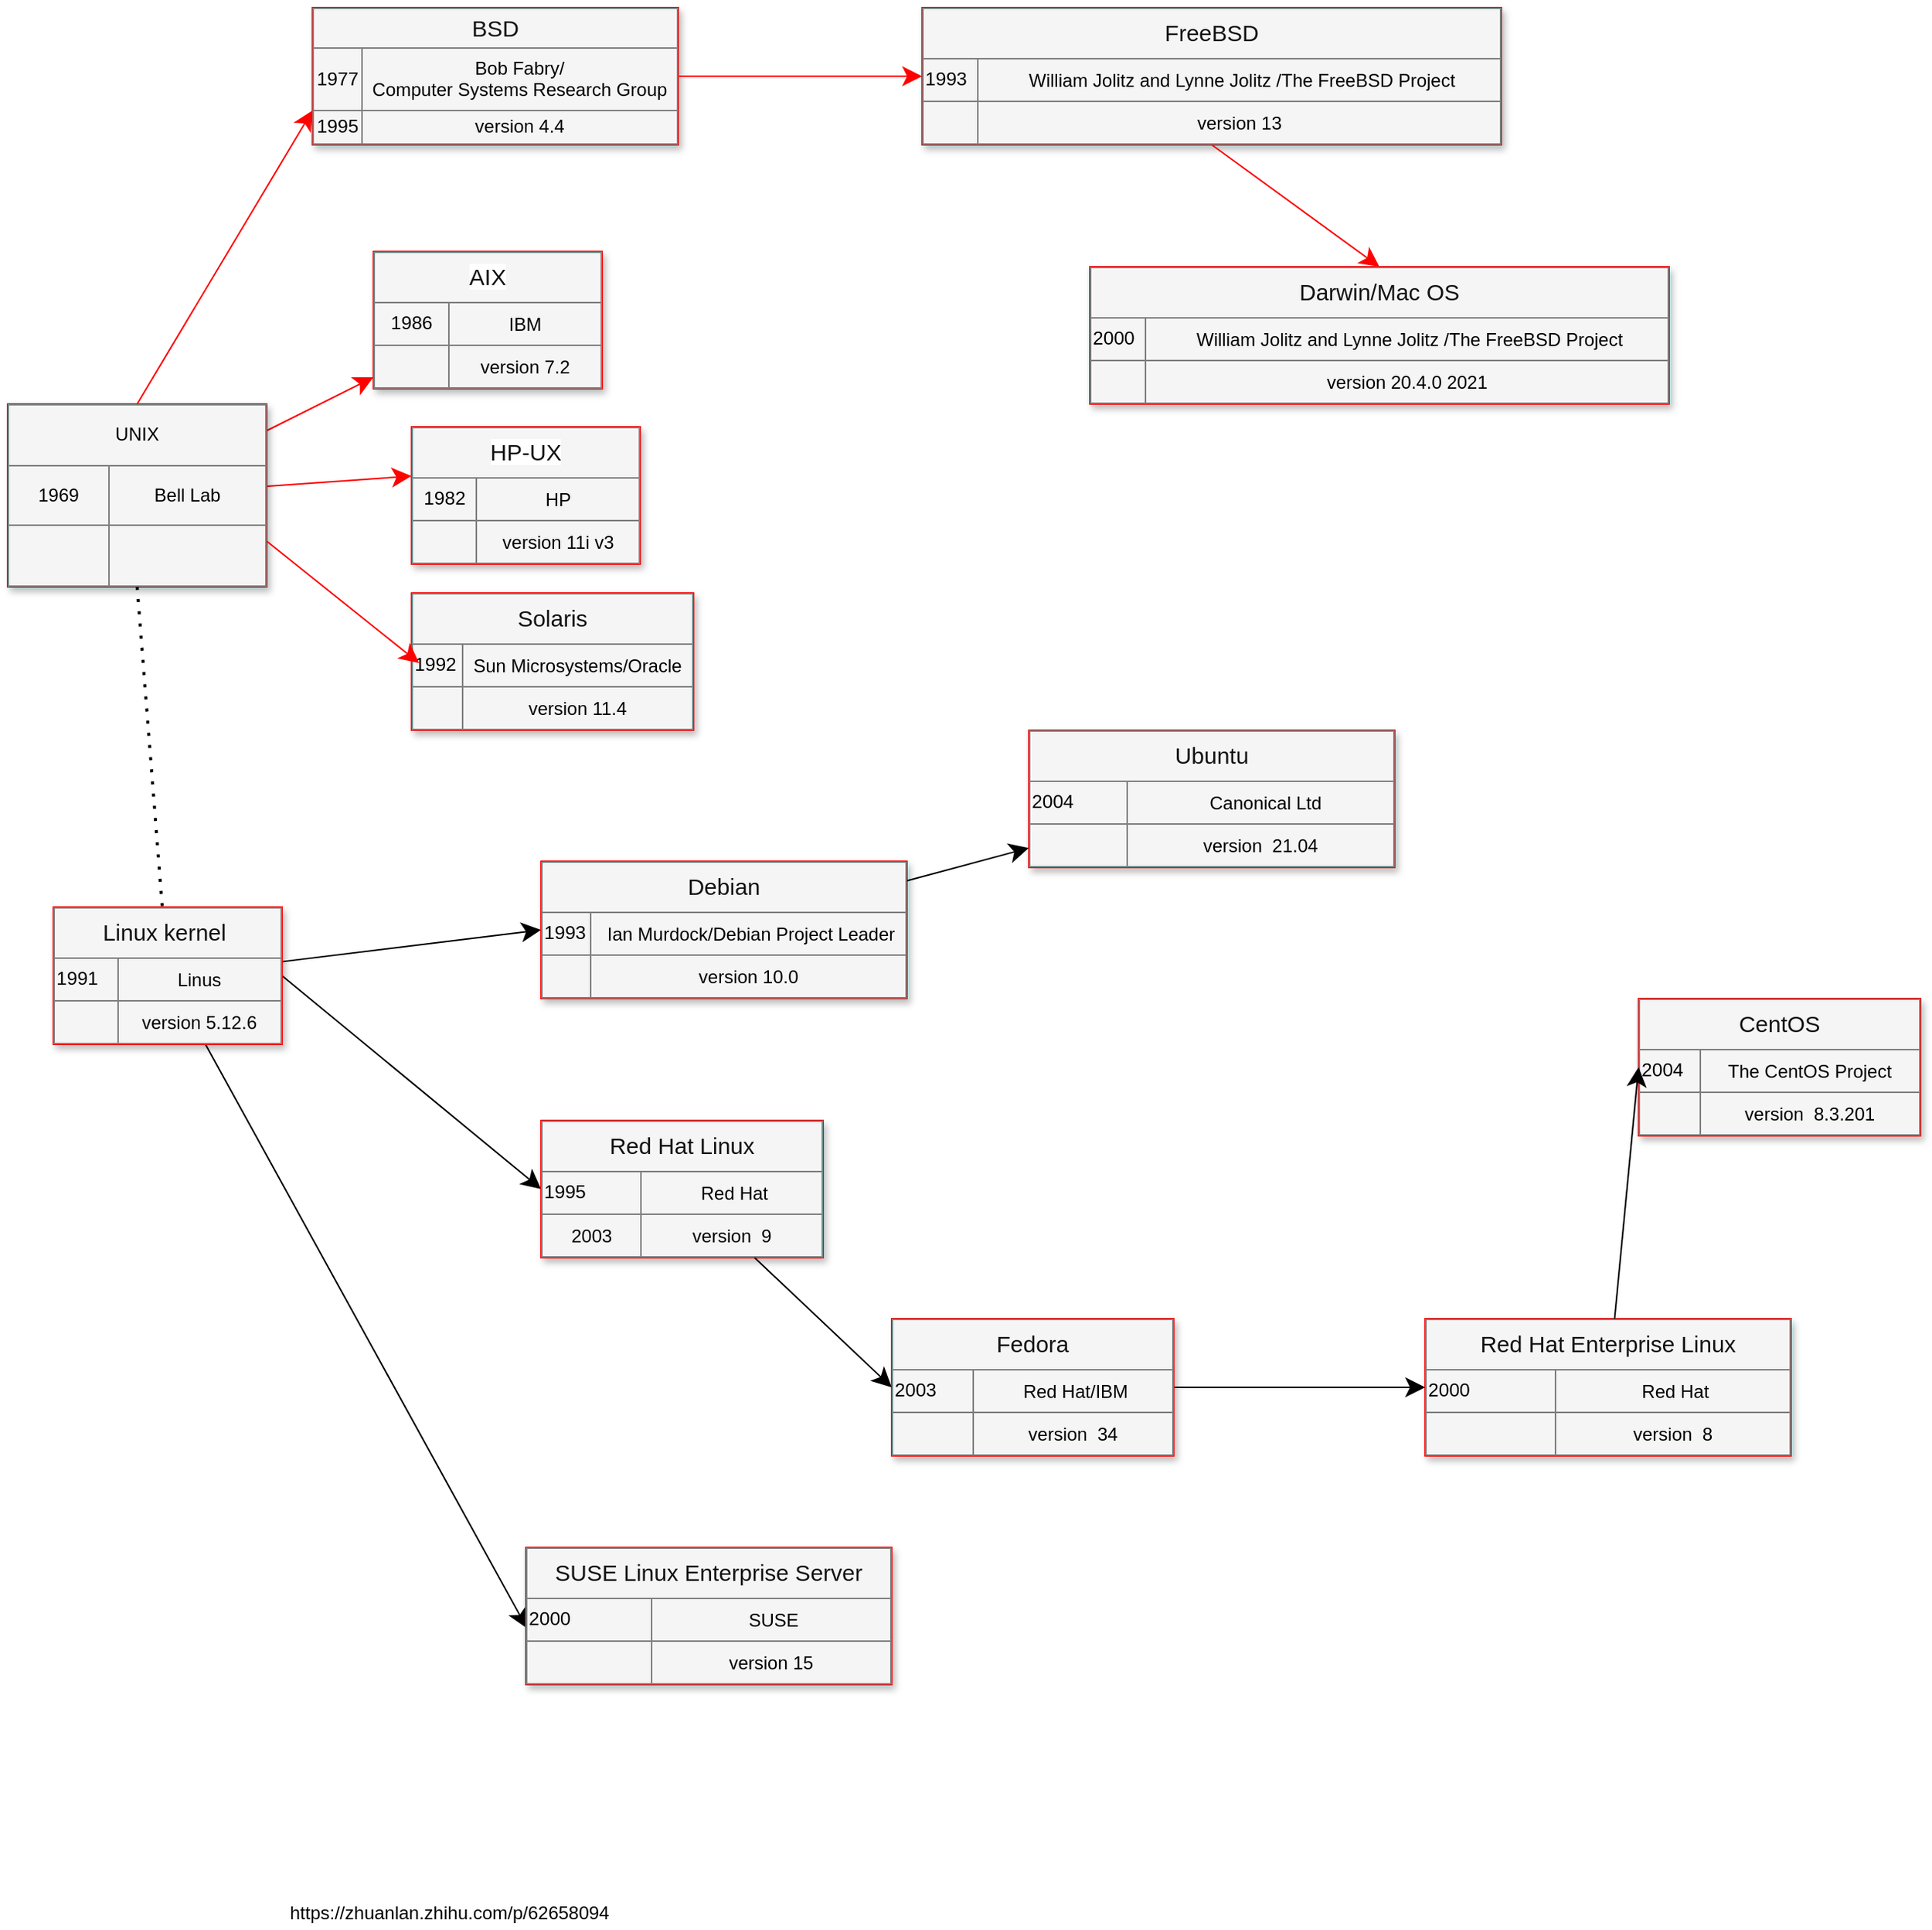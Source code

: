 <mxfile version="14.7.0" type="github">
  <diagram name="Page-1" id="9c096ad6-e400-ecc8-3e38-643d2caac077">
    <mxGraphModel dx="2311" dy="1626" grid="1" gridSize="10" guides="1" tooltips="1" connect="1" arrows="1" fold="1" page="1" pageScale="1.5" pageWidth="1169" pageHeight="826" background="none" math="0" shadow="0">
      <root>
        <mxCell id="0" style=";html=1;" />
        <mxCell id="1" style=";html=1;" parent="0" />
        <mxCell id="3cfceab9cabfe5b9-22" style="edgeStyle=none;curved=1;html=1;startSize=10;endArrow=classic;endFill=1;endSize=10;strokeColor=#FF0000;strokeWidth=1;fontSize=12;" parent="1" source="30e23a8a0b95c500-1" target="3cfceab9cabfe5b9-9" edge="1">
          <mxGeometry relative="1" as="geometry" />
        </mxCell>
        <mxCell id="3cfceab9cabfe5b9-26" style="edgeStyle=none;curved=1;html=1;startSize=10;endArrow=classic;endFill=1;endSize=10;strokeColor=#FF0000;strokeWidth=1;fontSize=12;" parent="1" source="30e23a8a0b95c500-1" edge="1">
          <mxGeometry relative="1" as="geometry">
            <mxPoint x="315" y="467.294" as="targetPoint" />
          </mxGeometry>
        </mxCell>
        <mxCell id="30e23a8a0b95c500-1" value="&lt;table border=&quot;1&quot; width=&quot;100%&quot; style=&quot;width: 100% ; height: 100% ; border-collapse: collapse&quot;&gt;&lt;tbody&gt;&lt;tr&gt;&lt;td colspan=&quot;2&quot; align=&quot;center&quot;&gt;&lt;font style=&quot;font-size: 12px&quot;&gt;UNIX&lt;/font&gt;&lt;/td&gt;&lt;/tr&gt;&lt;tr&gt;&lt;td align=&quot;center&quot;&gt;&lt;font style=&quot;font-size: 12px&quot;&gt;1969&lt;/font&gt;&lt;/td&gt;&lt;td align=&quot;center&quot;&gt;&lt;font style=&quot;font-size: 12px&quot;&gt;Bell Lab&lt;/font&gt;&lt;/td&gt;&lt;/tr&gt;&lt;tr&gt;&lt;td align=&quot;center&quot;&gt;&lt;br&gt;&lt;/td&gt;&lt;td align=&quot;center&quot;&gt;&lt;/td&gt;&lt;/tr&gt;&lt;/tbody&gt;&lt;/table&gt;" style="text;html=1;strokeColor=#FF0000;fillColor=#f5f5f5;overflow=fill;rounded=0;shadow=1;fontSize=12;align=center;" parent="1" vertex="1">
          <mxGeometry x="50" y="420" width="170" height="120" as="geometry" />
        </mxCell>
        <mxCell id="3cfceab9cabfe5b9-9" value="&lt;table border=&quot;1&quot; width=&quot;100%&quot; style=&quot;width: 100% ; height: 100% ; border-collapse: collapse&quot;&gt;&lt;tbody&gt;&lt;tr&gt;&lt;td colspan=&quot;2&quot; align=&quot;center&quot;&gt;&lt;span style=&quot;color: rgb(18 , 18 , 18) ; font-family: , &amp;#34;blinkmacsystemfont&amp;#34; , &amp;#34;helvetica neue&amp;#34; , &amp;#34;pingfang sc&amp;#34; , &amp;#34;microsoft yahei&amp;#34; , &amp;#34;source han sans sc&amp;#34; , &amp;#34;noto sans cjk sc&amp;#34; , &amp;#34;wenquanyi micro hei&amp;#34; , sans-serif ; font-size: 15px ; background-color: rgb(255 , 255 , 255)&quot;&gt;AIX&lt;/span&gt;&lt;br&gt;&lt;/td&gt;&lt;/tr&gt;&lt;tr&gt;&lt;td align=&quot;center&quot;&gt;&lt;span style=&quot;font-family: sans-serif ; font-size: 12.32px ; text-align: left&quot;&gt;1986&lt;/span&gt;&lt;br&gt;&lt;/td&gt;&lt;td align=&quot;center&quot;&gt;IBM&lt;br&gt;&lt;/td&gt;&lt;/tr&gt;&lt;tr&gt;&lt;td align=&quot;center&quot;&gt;&lt;br&gt;&lt;/td&gt;&lt;td align=&quot;center&quot;&gt;&lt;font style=&quot;font-size: 12px&quot;&gt;version 7.2&lt;/font&gt;&lt;/td&gt;&lt;/tr&gt;&lt;/tbody&gt;&lt;/table&gt;" style="text;html=1;strokeColor=#FF0000;fillColor=#f5f5f5;overflow=fill;rounded=0;shadow=1;fontSize=12;align=center;" parent="1" vertex="1">
          <mxGeometry x="290" y="320" width="150" height="90" as="geometry" />
        </mxCell>
        <mxCell id="3cfceab9cabfe5b9-38" style="edgeStyle=none;curved=1;html=1;startSize=10;endArrow=classic;endFill=1;endSize=10;strokeWidth=1;fontSize=12;entryX=0.003;entryY=0.589;entryDx=0;entryDy=0;entryPerimeter=0;" parent="1" source="YBYzwV7j20CpPhmQ1m0J-6" target="YBYzwV7j20CpPhmQ1m0J-11" edge="1">
          <mxGeometry relative="1" as="geometry">
            <mxPoint x="352.435" y="830" as="sourcePoint" />
            <mxPoint x="564.565" y="1000" as="targetPoint" />
          </mxGeometry>
        </mxCell>
        <mxCell id="3cfceab9cabfe5b9-58" style="edgeStyle=none;curved=1;html=1;startSize=10;endArrow=classic;endFill=1;endSize=10;strokeWidth=1;fontSize=12;entryX=0;entryY=0.5;entryDx=0;entryDy=0;" parent="1" source="YBYzwV7j20CpPhmQ1m0J-6" target="YBYzwV7j20CpPhmQ1m0J-8" edge="1">
          <mxGeometry relative="1" as="geometry">
            <mxPoint x="390" y="789.92" as="sourcePoint" />
            <mxPoint x="630" y="770" as="targetPoint" />
          </mxGeometry>
        </mxCell>
        <mxCell id="3cfceab9cabfe5b9-56" style="edgeStyle=none;curved=1;html=1;startSize=10;endArrow=classic;endFill=1;endSize=10;strokeWidth=1;fontSize=12;exitX=1;exitY=0.5;exitDx=0;exitDy=0;entryX=0;entryY=0.5;entryDx=0;entryDy=0;" parent="1" source="YBYzwV7j20CpPhmQ1m0J-6" target="YBYzwV7j20CpPhmQ1m0J-10" edge="1">
          <mxGeometry relative="1" as="geometry">
            <mxPoint x="677" y="1004.925" as="sourcePoint" />
            <mxPoint x="862" y="943.075" as="targetPoint" />
          </mxGeometry>
        </mxCell>
        <mxCell id="YBYzwV7j20CpPhmQ1m0J-1" style="edgeStyle=orthogonalEdgeStyle;rounded=0;orthogonalLoop=1;jettySize=auto;html=1;exitX=0.5;exitY=1;exitDx=0;exitDy=0;" edge="1" parent="1" source="30e23a8a0b95c500-1" target="30e23a8a0b95c500-1">
          <mxGeometry relative="1" as="geometry" />
        </mxCell>
        <mxCell id="YBYzwV7j20CpPhmQ1m0J-3" value="&lt;table border=&quot;1&quot; width=&quot;100%&quot; style=&quot;width: 100% ; height: 100% ; border-collapse: collapse&quot;&gt;&lt;tbody&gt;&lt;tr&gt;&lt;td colspan=&quot;2&quot; align=&quot;center&quot;&gt;&lt;span style=&quot;color: rgb(18 , 18 , 18) ; font-family: , &amp;#34;blinkmacsystemfont&amp;#34; , &amp;#34;helvetica neue&amp;#34; , &amp;#34;pingfang sc&amp;#34; , &amp;#34;microsoft yahei&amp;#34; , &amp;#34;source han sans sc&amp;#34; , &amp;#34;noto sans cjk sc&amp;#34; , &amp;#34;wenquanyi micro hei&amp;#34; , sans-serif ; font-size: 15px ; background-color: rgb(255 , 255 , 255)&quot;&gt;HP-UX&lt;/span&gt;&lt;br&gt;&lt;/td&gt;&lt;/tr&gt;&lt;tr&gt;&lt;td align=&quot;center&quot;&gt;&lt;span style=&quot;font-family: sans-serif ; font-size: 12.32px ; text-align: left&quot;&gt;1982&lt;/span&gt;&lt;br&gt;&lt;/td&gt;&lt;td align=&quot;center&quot;&gt;HP&lt;/td&gt;&lt;/tr&gt;&lt;tr&gt;&lt;td align=&quot;center&quot;&gt;&lt;br&gt;&lt;/td&gt;&lt;td align=&quot;center&quot;&gt;version&amp;nbsp;11i v3&lt;br&gt;&lt;/td&gt;&lt;/tr&gt;&lt;/tbody&gt;&lt;/table&gt;" style="text;html=1;strokeColor=#FF0000;fillColor=#f5f5f5;overflow=fill;rounded=0;shadow=1;fontSize=12;align=center;" vertex="1" parent="1">
          <mxGeometry x="315" y="435" width="150" height="90" as="geometry" />
        </mxCell>
        <mxCell id="YBYzwV7j20CpPhmQ1m0J-4" value="&lt;table border=&quot;1&quot; width=&quot;100%&quot; style=&quot;width: 100% ; height: 100% ; border-collapse: collapse&quot;&gt;&lt;tbody&gt;&lt;tr&gt;&lt;td colspan=&quot;2&quot; align=&quot;center&quot;&gt;&lt;font color=&quot;#121212&quot;&gt;&lt;span style=&quot;font-size: 15px&quot;&gt;Solaris&lt;/span&gt;&lt;/font&gt;&lt;br&gt;&lt;/td&gt;&lt;/tr&gt;&lt;tr&gt;&lt;td align=&quot;center&quot; style=&quot;text-align: left&quot;&gt;&lt;font face=&quot;sans-serif&quot;&gt;&lt;span style=&quot;font-size: 12.32px&quot;&gt;1992&lt;/span&gt;&lt;/font&gt;&lt;br&gt;&lt;/td&gt;&lt;td align=&quot;center&quot;&gt;&lt;span&gt;	&lt;/span&gt;Sun Microsystems/Oracle&lt;br&gt;&lt;/td&gt;&lt;/tr&gt;&lt;tr&gt;&lt;td align=&quot;center&quot;&gt;&lt;br&gt;&lt;/td&gt;&lt;td align=&quot;center&quot;&gt;version&amp;nbsp;11.4&lt;br&gt;&lt;/td&gt;&lt;/tr&gt;&lt;/tbody&gt;&lt;/table&gt;" style="text;html=1;strokeColor=#FF0000;fillColor=#f5f5f5;overflow=fill;rounded=0;shadow=1;fontSize=12;align=center;" vertex="1" parent="1">
          <mxGeometry x="315" y="544" width="185" height="90" as="geometry" />
        </mxCell>
        <mxCell id="YBYzwV7j20CpPhmQ1m0J-5" style="edgeStyle=none;curved=1;html=1;startSize=10;endArrow=classic;endFill=1;endSize=10;strokeColor=#FF0000;strokeWidth=1;fontSize=12;exitX=1;exitY=0.75;exitDx=0;exitDy=0;" edge="1" parent="1" source="30e23a8a0b95c500-1">
          <mxGeometry relative="1" as="geometry">
            <mxPoint x="230" y="484" as="sourcePoint" />
            <mxPoint x="320" y="590" as="targetPoint" />
          </mxGeometry>
        </mxCell>
        <mxCell id="YBYzwV7j20CpPhmQ1m0J-6" value="&lt;table border=&quot;1&quot; width=&quot;100%&quot; style=&quot;width: 100% ; height: 100% ; border-collapse: collapse&quot;&gt;&lt;tbody&gt;&lt;tr&gt;&lt;td colspan=&quot;2&quot; align=&quot;center&quot;&gt;&lt;font color=&quot;#121212&quot;&gt;&lt;span style=&quot;font-size: 15px&quot;&gt;Linux&amp;nbsp;&lt;/span&gt;&lt;span style=&quot;font-size: 15px&quot;&gt;kernel&amp;nbsp;&lt;/span&gt;&lt;/font&gt;&lt;br&gt;&lt;/td&gt;&lt;/tr&gt;&lt;tr&gt;&lt;td align=&quot;center&quot; style=&quot;text-align: left&quot;&gt;&lt;font face=&quot;sans-serif&quot;&gt;&lt;span style=&quot;font-size: 12.32px&quot;&gt;1991&lt;/span&gt;&lt;/font&gt;&lt;br&gt;&lt;/td&gt;&lt;td align=&quot;center&quot;&gt;&lt;span&gt;	&lt;/span&gt;Linus&lt;br&gt;&lt;/td&gt;&lt;/tr&gt;&lt;tr&gt;&lt;td align=&quot;center&quot;&gt;&lt;br&gt;&lt;/td&gt;&lt;td align=&quot;center&quot;&gt;version 5.12.6&lt;br&gt;&lt;/td&gt;&lt;/tr&gt;&lt;/tbody&gt;&lt;/table&gt;" style="text;html=1;strokeColor=#FF0000;fillColor=#f5f5f5;overflow=fill;rounded=0;shadow=1;fontSize=12;align=center;" vertex="1" parent="1">
          <mxGeometry x="80" y="750" width="150" height="90" as="geometry" />
        </mxCell>
        <mxCell id="YBYzwV7j20CpPhmQ1m0J-7" value="" style="endArrow=none;dashed=1;html=1;dashPattern=1 3;strokeWidth=2;exitX=0.5;exitY=1;exitDx=0;exitDy=0;" edge="1" parent="1" source="30e23a8a0b95c500-1" target="YBYzwV7j20CpPhmQ1m0J-6">
          <mxGeometry width="50" height="50" relative="1" as="geometry">
            <mxPoint x="550" y="700" as="sourcePoint" />
            <mxPoint x="600" y="650" as="targetPoint" />
          </mxGeometry>
        </mxCell>
        <mxCell id="YBYzwV7j20CpPhmQ1m0J-8" value="&lt;table border=&quot;1&quot; width=&quot;100%&quot; style=&quot;width: 100% ; height: 100% ; border-collapse: collapse&quot;&gt;&lt;tbody&gt;&lt;tr&gt;&lt;td colspan=&quot;2&quot; align=&quot;center&quot;&gt;&lt;font color=&quot;#121212&quot;&gt;&lt;span style=&quot;font-size: 15px&quot;&gt;Debian&lt;/span&gt;&lt;/font&gt;&lt;br&gt;&lt;/td&gt;&lt;/tr&gt;&lt;tr&gt;&lt;td align=&quot;center&quot; style=&quot;text-align: left&quot;&gt;&lt;font face=&quot;sans-serif&quot;&gt;&lt;span style=&quot;font-size: 12.32px&quot;&gt;1993&lt;/span&gt;&lt;/font&gt;&lt;br&gt;&lt;/td&gt;&lt;td align=&quot;center&quot;&gt;&lt;span&gt;	&lt;/span&gt;&amp;nbsp;Ian Murdock/Debian Project Leader&lt;br&gt;&lt;/td&gt;&lt;/tr&gt;&lt;tr&gt;&lt;td align=&quot;center&quot;&gt;&lt;br&gt;&lt;/td&gt;&lt;td align=&quot;center&quot;&gt;version&amp;nbsp;10.0&lt;br&gt;&lt;/td&gt;&lt;/tr&gt;&lt;/tbody&gt;&lt;/table&gt;" style="text;html=1;strokeColor=#FF0000;fillColor=#f5f5f5;overflow=fill;rounded=0;shadow=1;fontSize=12;align=center;" vertex="1" parent="1">
          <mxGeometry x="400" y="720" width="240" height="90" as="geometry" />
        </mxCell>
        <mxCell id="YBYzwV7j20CpPhmQ1m0J-9" value="&lt;table border=&quot;1&quot; width=&quot;100%&quot; style=&quot;width: 100% ; height: 100% ; border-collapse: collapse&quot;&gt;&lt;tbody&gt;&lt;tr&gt;&lt;td colspan=&quot;2&quot; align=&quot;center&quot;&gt;&lt;font color=&quot;#121212&quot;&gt;&lt;span style=&quot;font-size: 15px&quot;&gt;Ubuntu&lt;/span&gt;&lt;/font&gt;&lt;br&gt;&lt;/td&gt;&lt;/tr&gt;&lt;tr&gt;&lt;td align=&quot;center&quot; style=&quot;text-align: left&quot;&gt;&lt;font face=&quot;sans-serif&quot;&gt;&lt;span style=&quot;font-size: 12.32px&quot;&gt;2004&lt;/span&gt;&lt;/font&gt;&lt;br&gt;&lt;/td&gt;&lt;td align=&quot;center&quot;&gt;&lt;span&gt;	&lt;/span&gt;&amp;nbsp;	Canonical Ltd&lt;br&gt;&lt;/td&gt;&lt;/tr&gt;&lt;tr&gt;&lt;td align=&quot;center&quot;&gt;&lt;br&gt;&lt;/td&gt;&lt;td align=&quot;center&quot;&gt;version&amp;nbsp; 21.04&lt;br&gt;&lt;/td&gt;&lt;/tr&gt;&lt;/tbody&gt;&lt;/table&gt;" style="text;html=1;strokeColor=#FF0000;fillColor=#f5f5f5;overflow=fill;rounded=0;shadow=1;fontSize=12;align=center;" vertex="1" parent="1">
          <mxGeometry x="720" y="634" width="240" height="90" as="geometry" />
        </mxCell>
        <mxCell id="YBYzwV7j20CpPhmQ1m0J-10" value="&lt;table border=&quot;1&quot; width=&quot;100%&quot; style=&quot;width: 100% ; height: 100% ; border-collapse: collapse&quot;&gt;&lt;tbody&gt;&lt;tr&gt;&lt;td colspan=&quot;2&quot; align=&quot;center&quot;&gt;&lt;font color=&quot;#121212&quot;&gt;&lt;span style=&quot;font-size: 15px&quot;&gt;Red Hat Linux&lt;/span&gt;&lt;/font&gt;&lt;br&gt;&lt;/td&gt;&lt;/tr&gt;&lt;tr&gt;&lt;td align=&quot;center&quot; style=&quot;text-align: left&quot;&gt;&lt;font face=&quot;sans-serif&quot;&gt;&lt;span style=&quot;font-size: 12.32px&quot;&gt;1995&lt;/span&gt;&lt;/font&gt;&lt;br&gt;&lt;/td&gt;&lt;td align=&quot;center&quot;&gt;&lt;span&gt;	&lt;/span&gt;&amp;nbsp;Red Hat&lt;br&gt;&lt;/td&gt;&lt;/tr&gt;&lt;tr&gt;&lt;td align=&quot;center&quot;&gt;2003&lt;/td&gt;&lt;td align=&quot;center&quot;&gt;version&amp;nbsp; 9&lt;br&gt;&lt;/td&gt;&lt;/tr&gt;&lt;/tbody&gt;&lt;/table&gt;" style="text;html=1;strokeColor=#FF0000;fillColor=#f5f5f5;overflow=fill;rounded=0;shadow=1;fontSize=12;align=center;" vertex="1" parent="1">
          <mxGeometry x="400" y="890" width="185" height="90" as="geometry" />
        </mxCell>
        <mxCell id="YBYzwV7j20CpPhmQ1m0J-11" value="&lt;table border=&quot;1&quot; width=&quot;100%&quot; style=&quot;width: 100% ; height: 100% ; border-collapse: collapse&quot;&gt;&lt;tbody&gt;&lt;tr&gt;&lt;td colspan=&quot;2&quot; align=&quot;center&quot;&gt;&lt;font color=&quot;#121212&quot;&gt;&lt;span style=&quot;font-size: 15px&quot;&gt;SUSE Linux Enterprise Server&lt;/span&gt;&lt;/font&gt;&lt;br&gt;&lt;/td&gt;&lt;/tr&gt;&lt;tr&gt;&lt;td align=&quot;center&quot; style=&quot;text-align: left&quot;&gt;&lt;font face=&quot;sans-serif&quot;&gt;&lt;span style=&quot;font-size: 12.32px&quot;&gt;2000&lt;/span&gt;&lt;/font&gt;&lt;/td&gt;&lt;td align=&quot;center&quot;&gt;&amp;nbsp;SUSE&lt;br&gt;&lt;/td&gt;&lt;/tr&gt;&lt;tr&gt;&lt;td align=&quot;center&quot;&gt;&lt;br&gt;&lt;/td&gt;&lt;td align=&quot;center&quot;&gt;version 15&lt;br&gt;&lt;/td&gt;&lt;/tr&gt;&lt;/tbody&gt;&lt;/table&gt;" style="text;html=1;strokeColor=#FF0000;fillColor=#f5f5f5;overflow=fill;rounded=0;shadow=1;fontSize=12;align=center;" vertex="1" parent="1">
          <mxGeometry x="390" y="1170" width="240" height="90" as="geometry" />
        </mxCell>
        <mxCell id="YBYzwV7j20CpPhmQ1m0J-12" style="edgeStyle=none;curved=1;html=1;startSize=10;endArrow=classic;endFill=1;endSize=10;strokeWidth=1;fontSize=12;" edge="1" parent="1" source="YBYzwV7j20CpPhmQ1m0J-8" target="YBYzwV7j20CpPhmQ1m0J-9">
          <mxGeometry relative="1" as="geometry">
            <mxPoint x="240" y="794.919" as="sourcePoint" />
            <mxPoint x="470" y="710" as="targetPoint" />
          </mxGeometry>
        </mxCell>
        <mxCell id="YBYzwV7j20CpPhmQ1m0J-13" value="&lt;table border=&quot;1&quot; width=&quot;100%&quot; style=&quot;width: 100% ; height: 100% ; border-collapse: collapse&quot;&gt;&lt;tbody&gt;&lt;tr&gt;&lt;td colspan=&quot;2&quot; align=&quot;center&quot;&gt;&lt;font color=&quot;#121212&quot;&gt;&lt;span style=&quot;font-size: 15px&quot;&gt;BSD&lt;/span&gt;&lt;/font&gt;&lt;br&gt;&lt;/td&gt;&lt;/tr&gt;&lt;tr&gt;&lt;td align=&quot;center&quot;&gt;&lt;span style=&quot;font-family: sans-serif ; font-size: 12.32px ; text-align: left&quot;&gt;1977&lt;/span&gt;&lt;br&gt;&lt;/td&gt;&lt;td align=&quot;center&quot;&gt;Bob Fabry/&lt;br&gt;Computer Systems Research Group&lt;br&gt;&lt;/td&gt;&lt;/tr&gt;&lt;tr&gt;&lt;td align=&quot;center&quot;&gt;&lt;span style=&quot;font-family: sans-serif ; font-size: 12.32px ; text-align: left&quot;&gt;1995&lt;/span&gt;&lt;br&gt;&lt;/td&gt;&lt;td align=&quot;center&quot;&gt;&lt;font style=&quot;font-size: 12px&quot;&gt;version 4.4&lt;/font&gt;&lt;/td&gt;&lt;/tr&gt;&lt;/tbody&gt;&lt;/table&gt;" style="text;html=1;strokeColor=#FF0000;fillColor=#f5f5f5;overflow=fill;rounded=0;shadow=1;fontSize=12;align=center;" vertex="1" parent="1">
          <mxGeometry x="250" y="160" width="240" height="90" as="geometry" />
        </mxCell>
        <mxCell id="YBYzwV7j20CpPhmQ1m0J-14" style="edgeStyle=none;curved=1;html=1;startSize=10;endArrow=classic;endFill=1;endSize=10;strokeColor=#FF0000;strokeWidth=1;fontSize=12;exitX=0.5;exitY=0;exitDx=0;exitDy=0;entryX=0;entryY=0.75;entryDx=0;entryDy=0;" edge="1" parent="1" source="30e23a8a0b95c500-1" target="YBYzwV7j20CpPhmQ1m0J-13">
          <mxGeometry relative="1" as="geometry">
            <mxPoint x="230" y="447.5" as="sourcePoint" />
            <mxPoint x="300" y="412.5" as="targetPoint" />
          </mxGeometry>
        </mxCell>
        <mxCell id="YBYzwV7j20CpPhmQ1m0J-15" style="edgeStyle=none;curved=1;html=1;startSize=10;endArrow=classic;endFill=1;endSize=10;strokeColor=#FF0000;strokeWidth=1;fontSize=12;entryX=0;entryY=0.5;entryDx=0;entryDy=0;" edge="1" parent="1" source="YBYzwV7j20CpPhmQ1m0J-13" target="YBYzwV7j20CpPhmQ1m0J-16">
          <mxGeometry relative="1" as="geometry">
            <mxPoint x="560" y="222.5" as="sourcePoint" />
            <mxPoint x="745" y="50.0" as="targetPoint" />
          </mxGeometry>
        </mxCell>
        <mxCell id="YBYzwV7j20CpPhmQ1m0J-16" value="&lt;table border=&quot;1&quot; width=&quot;100%&quot; style=&quot;width: 100% ; height: 100% ; border-collapse: collapse&quot;&gt;&lt;tbody&gt;&lt;tr&gt;&lt;td colspan=&quot;2&quot; align=&quot;center&quot;&gt;&lt;font color=&quot;#121212&quot;&gt;&lt;span style=&quot;font-size: 15px&quot;&gt;FreeBSD&lt;/span&gt;&lt;/font&gt;&lt;br&gt;&lt;/td&gt;&lt;/tr&gt;&lt;tr&gt;&lt;td align=&quot;center&quot; style=&quot;text-align: left&quot;&gt;&lt;font face=&quot;sans-serif&quot;&gt;&lt;span style=&quot;font-size: 12.32px&quot;&gt;1993&lt;/span&gt;&lt;/font&gt;&lt;br&gt;&lt;/td&gt;&lt;td align=&quot;center&quot;&gt;&amp;nbsp;William Jolitz and Lynne Jolitz /The FreeBSD Project&lt;br&gt;&lt;/td&gt;&lt;/tr&gt;&lt;tr&gt;&lt;td align=&quot;center&quot;&gt;&lt;br&gt;&lt;/td&gt;&lt;td align=&quot;center&quot;&gt;&lt;font style=&quot;font-size: 12px&quot;&gt;version 13&lt;/font&gt;&lt;/td&gt;&lt;/tr&gt;&lt;/tbody&gt;&lt;/table&gt;" style="text;html=1;strokeColor=#FF0000;fillColor=#f5f5f5;overflow=fill;rounded=0;shadow=1;fontSize=12;align=center;" vertex="1" parent="1">
          <mxGeometry x="650" y="160" width="380" height="90" as="geometry" />
        </mxCell>
        <mxCell id="YBYzwV7j20CpPhmQ1m0J-17" value="&lt;table border=&quot;1&quot; width=&quot;100%&quot; style=&quot;width: 100% ; height: 100% ; border-collapse: collapse&quot;&gt;&lt;tbody&gt;&lt;tr&gt;&lt;td colspan=&quot;2&quot; align=&quot;center&quot;&gt;&lt;font color=&quot;#121212&quot;&gt;&lt;span style=&quot;font-size: 15px&quot;&gt;Red Hat Enterprise Linux&lt;/span&gt;&lt;/font&gt;&lt;br&gt;&lt;/td&gt;&lt;/tr&gt;&lt;tr&gt;&lt;td align=&quot;center&quot; style=&quot;text-align: left&quot;&gt;&lt;font face=&quot;sans-serif&quot;&gt;&lt;span style=&quot;font-size: 12.32px&quot;&gt;2000&lt;/span&gt;&lt;/font&gt;&lt;br&gt;&lt;/td&gt;&lt;td align=&quot;center&quot;&gt;&lt;span&gt;	&lt;/span&gt;&amp;nbsp;Red Hat&lt;br&gt;&lt;/td&gt;&lt;/tr&gt;&lt;tr&gt;&lt;td align=&quot;center&quot;&gt;&lt;br&gt;&lt;/td&gt;&lt;td align=&quot;center&quot;&gt;version&amp;nbsp; 8&lt;br&gt;&lt;/td&gt;&lt;/tr&gt;&lt;/tbody&gt;&lt;/table&gt;" style="text;html=1;strokeColor=#FF0000;fillColor=#f5f5f5;overflow=fill;rounded=0;shadow=1;fontSize=12;align=center;" vertex="1" parent="1">
          <mxGeometry x="980" y="1020" width="240" height="90" as="geometry" />
        </mxCell>
        <mxCell id="YBYzwV7j20CpPhmQ1m0J-18" style="edgeStyle=none;curved=1;html=1;startSize=10;endArrow=classic;endFill=1;endSize=10;strokeWidth=1;fontSize=12;entryX=0;entryY=0.5;entryDx=0;entryDy=0;exitX=1;exitY=0.5;exitDx=0;exitDy=0;" edge="1" parent="1" source="YBYzwV7j20CpPhmQ1m0J-20" target="YBYzwV7j20CpPhmQ1m0J-17">
          <mxGeometry relative="1" as="geometry">
            <mxPoint x="240" y="805.0" as="sourcePoint" />
            <mxPoint x="475" y="935.0" as="targetPoint" />
          </mxGeometry>
        </mxCell>
        <mxCell id="YBYzwV7j20CpPhmQ1m0J-20" value="&lt;table border=&quot;1&quot; width=&quot;100%&quot; style=&quot;width: 100% ; height: 100% ; border-collapse: collapse&quot;&gt;&lt;tbody&gt;&lt;tr&gt;&lt;td colspan=&quot;2&quot; align=&quot;center&quot;&gt;&lt;font color=&quot;#121212&quot;&gt;&lt;span style=&quot;font-size: 15px&quot;&gt;Fedora&lt;/span&gt;&lt;/font&gt;&lt;br&gt;&lt;/td&gt;&lt;/tr&gt;&lt;tr&gt;&lt;td align=&quot;center&quot; style=&quot;text-align: left&quot;&gt;&lt;font face=&quot;sans-serif&quot;&gt;&lt;span style=&quot;font-size: 12.32px&quot;&gt;2003&lt;/span&gt;&lt;/font&gt;&lt;br&gt;&lt;/td&gt;&lt;td align=&quot;center&quot;&gt;&lt;span&gt;	&lt;/span&gt;&amp;nbsp;Red Hat/IBM&lt;br&gt;&lt;/td&gt;&lt;/tr&gt;&lt;tr&gt;&lt;td align=&quot;center&quot;&gt;&lt;br&gt;&lt;/td&gt;&lt;td align=&quot;center&quot;&gt;version&amp;nbsp; 34&lt;br&gt;&lt;/td&gt;&lt;/tr&gt;&lt;/tbody&gt;&lt;/table&gt;" style="text;html=1;strokeColor=#FF0000;fillColor=#f5f5f5;overflow=fill;rounded=0;shadow=1;fontSize=12;align=center;" vertex="1" parent="1">
          <mxGeometry x="630" y="1020" width="185" height="90" as="geometry" />
        </mxCell>
        <mxCell id="YBYzwV7j20CpPhmQ1m0J-21" style="edgeStyle=none;curved=1;html=1;startSize=10;endArrow=classic;endFill=1;endSize=10;strokeWidth=1;fontSize=12;entryX=0;entryY=0.5;entryDx=0;entryDy=0;" edge="1" parent="1" source="YBYzwV7j20CpPhmQ1m0J-10" target="YBYzwV7j20CpPhmQ1m0J-20">
          <mxGeometry relative="1" as="geometry">
            <mxPoint x="240" y="805.0" as="sourcePoint" />
            <mxPoint x="475" y="935.0" as="targetPoint" />
          </mxGeometry>
        </mxCell>
        <mxCell id="YBYzwV7j20CpPhmQ1m0J-22" value="&lt;table border=&quot;1&quot; width=&quot;100%&quot; style=&quot;width: 100% ; height: 100% ; border-collapse: collapse&quot;&gt;&lt;tbody&gt;&lt;tr&gt;&lt;td colspan=&quot;2&quot; align=&quot;center&quot;&gt;&lt;font color=&quot;#121212&quot;&gt;&lt;span style=&quot;font-size: 15px&quot;&gt;CentOS&lt;/span&gt;&lt;/font&gt;&lt;br&gt;&lt;/td&gt;&lt;/tr&gt;&lt;tr&gt;&lt;td align=&quot;center&quot; style=&quot;text-align: left&quot;&gt;&lt;font face=&quot;sans-serif&quot;&gt;&lt;span style=&quot;font-size: 12.32px&quot;&gt;2004&lt;/span&gt;&lt;/font&gt;&lt;br&gt;&lt;/td&gt;&lt;td align=&quot;center&quot;&gt;&lt;span&gt;	&lt;/span&gt;The CentOS Project&lt;br&gt;&lt;/td&gt;&lt;/tr&gt;&lt;tr&gt;&lt;td align=&quot;center&quot;&gt;&lt;br&gt;&lt;/td&gt;&lt;td align=&quot;center&quot;&gt;version&amp;nbsp; 8.3.201&lt;br&gt;&lt;/td&gt;&lt;/tr&gt;&lt;/tbody&gt;&lt;/table&gt;" style="text;html=1;strokeColor=#FF0000;fillColor=#f5f5f5;overflow=fill;rounded=0;shadow=1;fontSize=12;align=center;" vertex="1" parent="1">
          <mxGeometry x="1120" y="810" width="185" height="90" as="geometry" />
        </mxCell>
        <mxCell id="YBYzwV7j20CpPhmQ1m0J-23" style="edgeStyle=none;curved=1;html=1;startSize=10;endArrow=classic;endFill=1;endSize=10;strokeWidth=1;fontSize=12;entryX=0;entryY=0.5;entryDx=0;entryDy=0;" edge="1" parent="1" source="YBYzwV7j20CpPhmQ1m0J-17" target="YBYzwV7j20CpPhmQ1m0J-22">
          <mxGeometry relative="1" as="geometry">
            <mxPoint x="850" y="1070" as="sourcePoint" />
            <mxPoint x="410" y="945.0" as="targetPoint" />
          </mxGeometry>
        </mxCell>
        <mxCell id="YBYzwV7j20CpPhmQ1m0J-24" value="&lt;table border=&quot;1&quot; width=&quot;100%&quot; style=&quot;width: 100% ; height: 100% ; border-collapse: collapse&quot;&gt;&lt;tbody&gt;&lt;tr&gt;&lt;td colspan=&quot;2&quot; align=&quot;center&quot;&gt;&lt;font color=&quot;#121212&quot;&gt;&lt;span style=&quot;font-size: 15px&quot;&gt;Darwin/Mac OS&lt;/span&gt;&lt;/font&gt;&lt;br&gt;&lt;/td&gt;&lt;/tr&gt;&lt;tr&gt;&lt;td align=&quot;center&quot; style=&quot;text-align: left&quot;&gt;&lt;font face=&quot;sans-serif&quot;&gt;&lt;span style=&quot;font-size: 12.32px&quot;&gt;2000&lt;/span&gt;&lt;/font&gt;&lt;br&gt;&lt;/td&gt;&lt;td align=&quot;center&quot;&gt;&amp;nbsp;William Jolitz and Lynne Jolitz /The FreeBSD Project&lt;br&gt;&lt;/td&gt;&lt;/tr&gt;&lt;tr&gt;&lt;td align=&quot;center&quot;&gt;&lt;br&gt;&lt;/td&gt;&lt;td align=&quot;center&quot;&gt;&lt;font style=&quot;font-size: 12px&quot;&gt;version 20.4.0 2021&lt;/font&gt;&lt;/td&gt;&lt;/tr&gt;&lt;/tbody&gt;&lt;/table&gt;" style="text;html=1;strokeColor=#FF0000;fillColor=#f5f5f5;overflow=fill;rounded=0;shadow=1;fontSize=12;align=center;" vertex="1" parent="1">
          <mxGeometry x="760" y="330" width="380" height="90" as="geometry" />
        </mxCell>
        <mxCell id="YBYzwV7j20CpPhmQ1m0J-25" style="edgeStyle=none;curved=1;html=1;startSize=10;endArrow=classic;endFill=1;endSize=10;strokeColor=#FF0000;strokeWidth=1;fontSize=12;exitX=0.5;exitY=1;exitDx=0;exitDy=0;entryX=0.5;entryY=0;entryDx=0;entryDy=0;" edge="1" parent="1" source="YBYzwV7j20CpPhmQ1m0J-16" target="YBYzwV7j20CpPhmQ1m0J-24">
          <mxGeometry relative="1" as="geometry">
            <mxPoint x="570" y="232.5" as="sourcePoint" />
            <mxPoint x="680" y="235" as="targetPoint" />
          </mxGeometry>
        </mxCell>
        <mxCell id="YBYzwV7j20CpPhmQ1m0J-26" value="https://zhuanlan.zhihu.com/p/62658094" style="text;html=1;strokeColor=none;fillColor=none;align=center;verticalAlign=middle;whiteSpace=wrap;rounded=0;" vertex="1" parent="1">
          <mxGeometry x="190" y="1400" width="300" height="20" as="geometry" />
        </mxCell>
      </root>
    </mxGraphModel>
  </diagram>
</mxfile>
